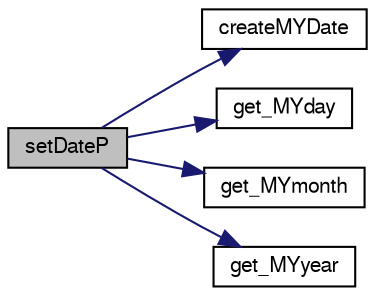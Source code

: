 digraph "setDateP"
{
  edge [fontname="FreeSans",fontsize="10",labelfontname="FreeSans",labelfontsize="10"];
  node [fontname="FreeSans",fontsize="10",shape=record];
  rankdir="LR";
  Node1 [label="setDateP",height=0.2,width=0.4,color="black", fillcolor="grey75", style="filled", fontcolor="black"];
  Node1 -> Node2 [color="midnightblue",fontsize="10",style="solid",fontname="FreeSans"];
  Node2 [label="createMYDate",height=0.2,width=0.4,color="black", fillcolor="white", style="filled",URL="$mydate_8c.html#a641c1c8236312a67f3e78d5d7ad3e4cd",tooltip="Função inicializa a estrutura de data. "];
  Node1 -> Node3 [color="midnightblue",fontsize="10",style="solid",fontname="FreeSans"];
  Node3 [label="get_MYday",height=0.2,width=0.4,color="black", fillcolor="white", style="filled",URL="$mydate_8c.html#aa3411c3bed105d605ac9400ffa851127",tooltip="Função que devolve a informação do dia da data. "];
  Node1 -> Node4 [color="midnightblue",fontsize="10",style="solid",fontname="FreeSans"];
  Node4 [label="get_MYmonth",height=0.2,width=0.4,color="black", fillcolor="white", style="filled",URL="$mydate_8c.html#a8e3bb2ee4a75232efb95e5710f5427ad",tooltip="Função que devolve a informação do mês da data. "];
  Node1 -> Node5 [color="midnightblue",fontsize="10",style="solid",fontname="FreeSans"];
  Node5 [label="get_MYyear",height=0.2,width=0.4,color="black", fillcolor="white", style="filled",URL="$mydate_8c.html#a21393f309c08c543e814be7269672def",tooltip="Função que devolve a informação do ano da data. "];
}
